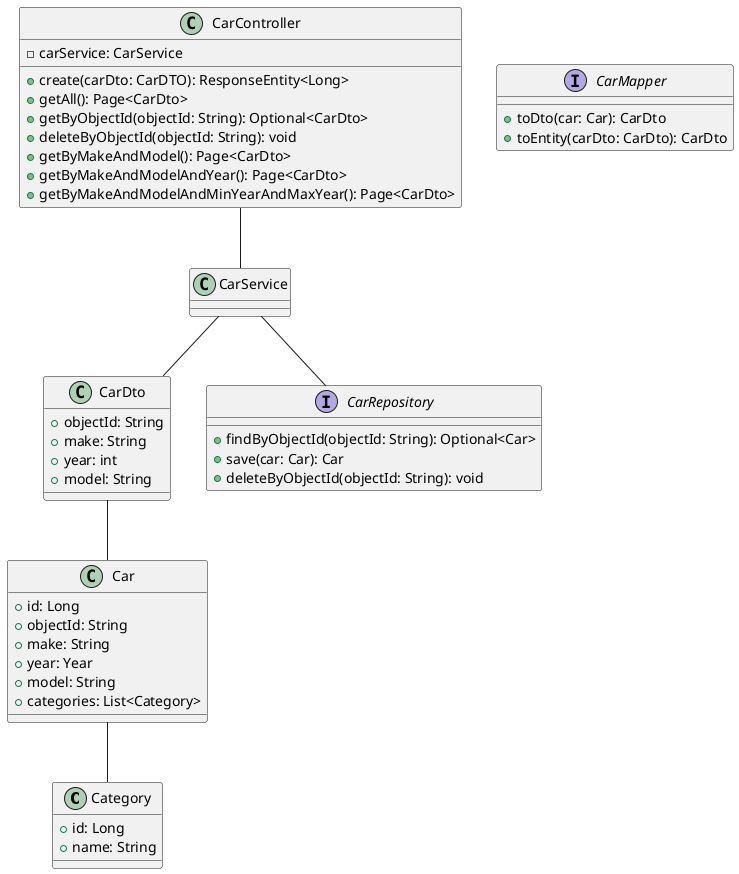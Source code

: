 @startuml

class Category {
  + id: Long
  + name: String
}

class Car {
  + id: Long
  + objectId: String
  + make: String
  + year: Year
  + model: String
  + categories: List<Category>
}

class CarDto {
  + objectId: String
  + make: String
  + year: int
  + model: String
}

interface CarMapper {
  + toDto(car: Car): CarDto
  + toEntity(carDto: CarDto): CarDto
}

interface CarRepository {
  + findByObjectId(objectId: String): Optional<Car>
  + save(car: Car): Car
  + deleteByObjectId(objectId: String): void
}

class CarService {
}

class CarController {
  - carService: CarService
   + create(carDto: CarDTO): ResponseEntity<Long>
    + getAll(): Page<CarDto>
  + getByObjectId(objectId: String): Optional<CarDto>
  + deleteByObjectId(objectId: String): void
  + getByMakeAndModel(): Page<CarDto>
  + getByMakeAndModelAndYear(): Page<CarDto>
  + getByMakeAndModelAndMinYearAndMaxYear(): Page<CarDto>

}

CarController -- CarService
CarService -- CarRepository
CarService -- CarDto
CarDto -- Car
Car -- Category

@enduml
